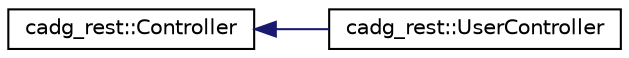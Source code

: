 digraph "Graphical Class Hierarchy"
{
 // LATEX_PDF_SIZE
  edge [fontname="Helvetica",fontsize="10",labelfontname="Helvetica",labelfontsize="10"];
  node [fontname="Helvetica",fontsize="10",shape=record];
  rankdir="LR";
  Node0 [label="cadg_rest::Controller",height=0.2,width=0.4,color="black", fillcolor="white", style="filled",URL="$classcadg__rest_1_1_controller.html",tooltip="A REST endpoint controller abstract class."];
  Node0 -> Node1 [dir="back",color="midnightblue",fontsize="10",style="solid",fontname="Helvetica"];
  Node1 [label="cadg_rest::UserController",height=0.2,width=0.4,color="black", fillcolor="white", style="filled",URL="$classcadg__rest_1_1_user_controller.html",tooltip=" "];
}
